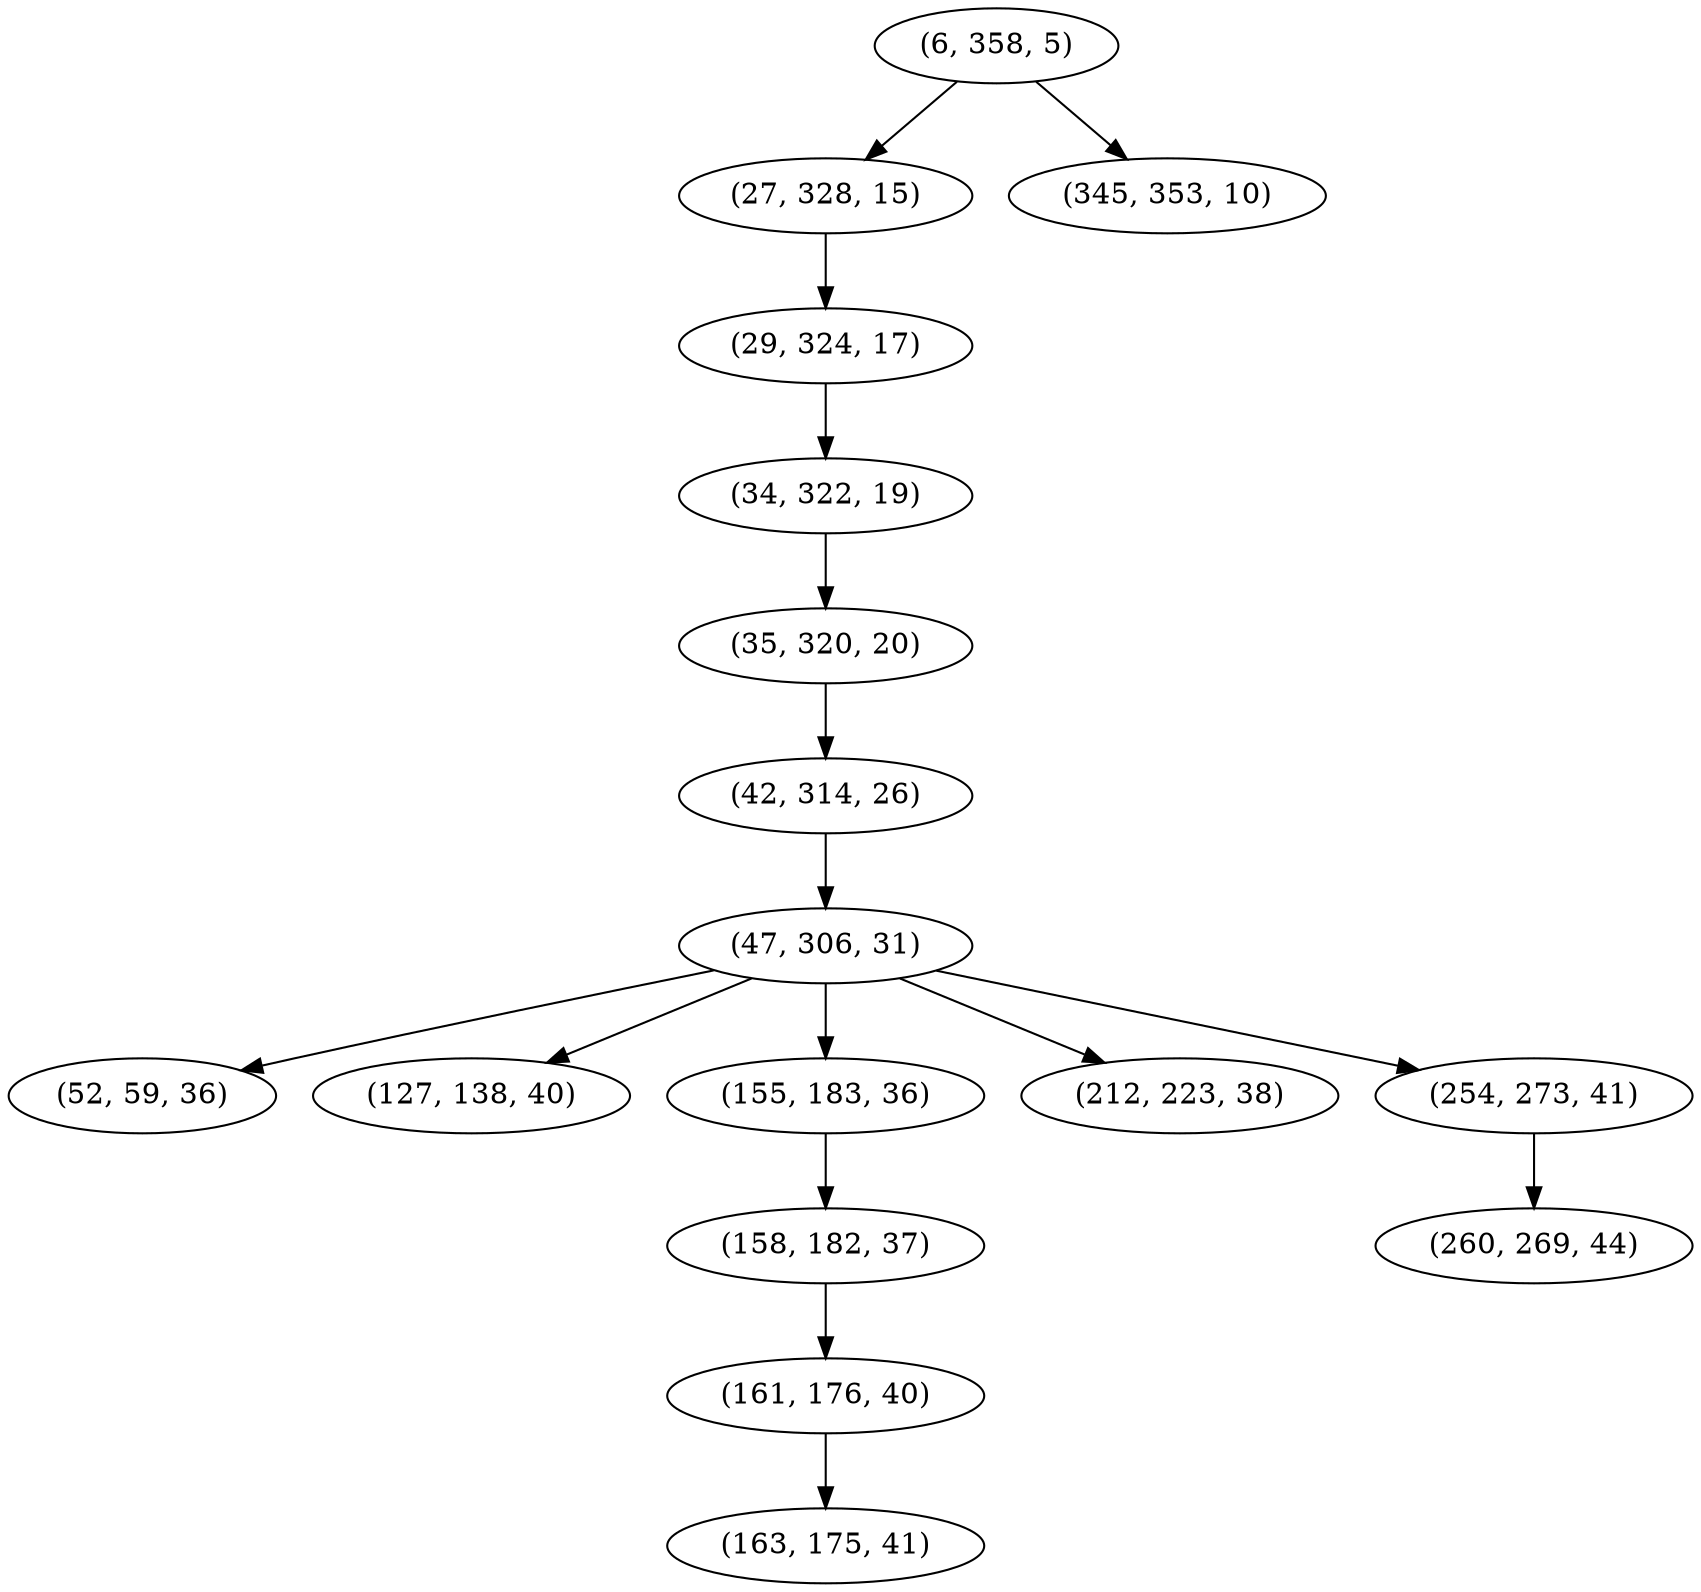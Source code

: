 digraph tree {
    "(6, 358, 5)";
    "(27, 328, 15)";
    "(29, 324, 17)";
    "(34, 322, 19)";
    "(35, 320, 20)";
    "(42, 314, 26)";
    "(47, 306, 31)";
    "(52, 59, 36)";
    "(127, 138, 40)";
    "(155, 183, 36)";
    "(158, 182, 37)";
    "(161, 176, 40)";
    "(163, 175, 41)";
    "(212, 223, 38)";
    "(254, 273, 41)";
    "(260, 269, 44)";
    "(345, 353, 10)";
    "(6, 358, 5)" -> "(27, 328, 15)";
    "(6, 358, 5)" -> "(345, 353, 10)";
    "(27, 328, 15)" -> "(29, 324, 17)";
    "(29, 324, 17)" -> "(34, 322, 19)";
    "(34, 322, 19)" -> "(35, 320, 20)";
    "(35, 320, 20)" -> "(42, 314, 26)";
    "(42, 314, 26)" -> "(47, 306, 31)";
    "(47, 306, 31)" -> "(52, 59, 36)";
    "(47, 306, 31)" -> "(127, 138, 40)";
    "(47, 306, 31)" -> "(155, 183, 36)";
    "(47, 306, 31)" -> "(212, 223, 38)";
    "(47, 306, 31)" -> "(254, 273, 41)";
    "(155, 183, 36)" -> "(158, 182, 37)";
    "(158, 182, 37)" -> "(161, 176, 40)";
    "(161, 176, 40)" -> "(163, 175, 41)";
    "(254, 273, 41)" -> "(260, 269, 44)";
}
